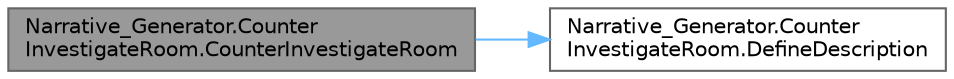 digraph "Narrative_Generator.CounterInvestigateRoom.CounterInvestigateRoom"
{
 // LATEX_PDF_SIZE
  bgcolor="transparent";
  edge [fontname=Helvetica,fontsize=10,labelfontname=Helvetica,labelfontsize=10];
  node [fontname=Helvetica,fontsize=10,shape=box,height=0.2,width=0.4];
  rankdir="LR";
  Node1 [label="Narrative_Generator.Counter\lInvestigateRoom.CounterInvestigateRoom",height=0.2,width=0.4,color="gray40", fillcolor="grey60", style="filled", fontcolor="black",tooltip="A constructor based only on the state of the story world."];
  Node1 -> Node2 [color="steelblue1",style="solid"];
  Node2 [label="Narrative_Generator.Counter\lInvestigateRoom.DefineDescription",height=0.2,width=0.4,color="grey40", fillcolor="white", style="filled",URL="$class_narrative___generator_1_1_counter_investigate_room.html#a574dbe9bdd697c64fca9ab3f4e95eace",tooltip="A method that creates a description of the action."];
}
